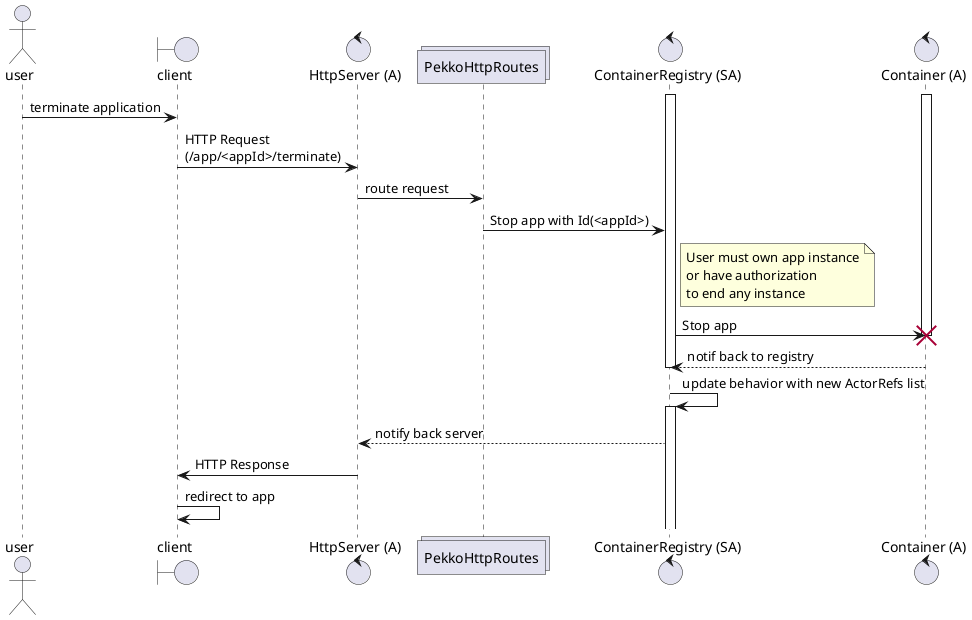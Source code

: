 @startuml emby-terminate
actor user
boundary client
control "HttpServer (A)" as server
collections PekkoHttpRoutes as routes
control "ContainerRegistry (SA)" as reg
control "Container (A)" as app

activate app
activate reg

user -> client : terminate application
client -> server : HTTP Request\n(/app/<appId>/terminate)
server -> routes : route request
routes -> reg : Stop app with Id(<appId>)
note right of reg : User must own app instance\nor have authorization\nto end any instance
reg -> app : Stop app
destroy app
reg <-- app : notif back to registry
deactivate reg
reg -> reg : update behavior with new ActorRefs list
activate reg
server <-- reg : notify back server
client <- server : HTTP Response
client -> client : redirect to app
@enduml